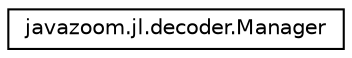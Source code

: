 digraph "Graphical Class Hierarchy"
{
 // LATEX_PDF_SIZE
  edge [fontname="Helvetica",fontsize="10",labelfontname="Helvetica",labelfontsize="10"];
  node [fontname="Helvetica",fontsize="10",shape=record];
  rankdir="LR";
  Node0 [label="javazoom.jl.decoder.Manager",height=0.2,width=0.4,color="black", fillcolor="white", style="filled",URL="$classjavazoom_1_1jl_1_1decoder_1_1_manager.html",tooltip=" "];
}
